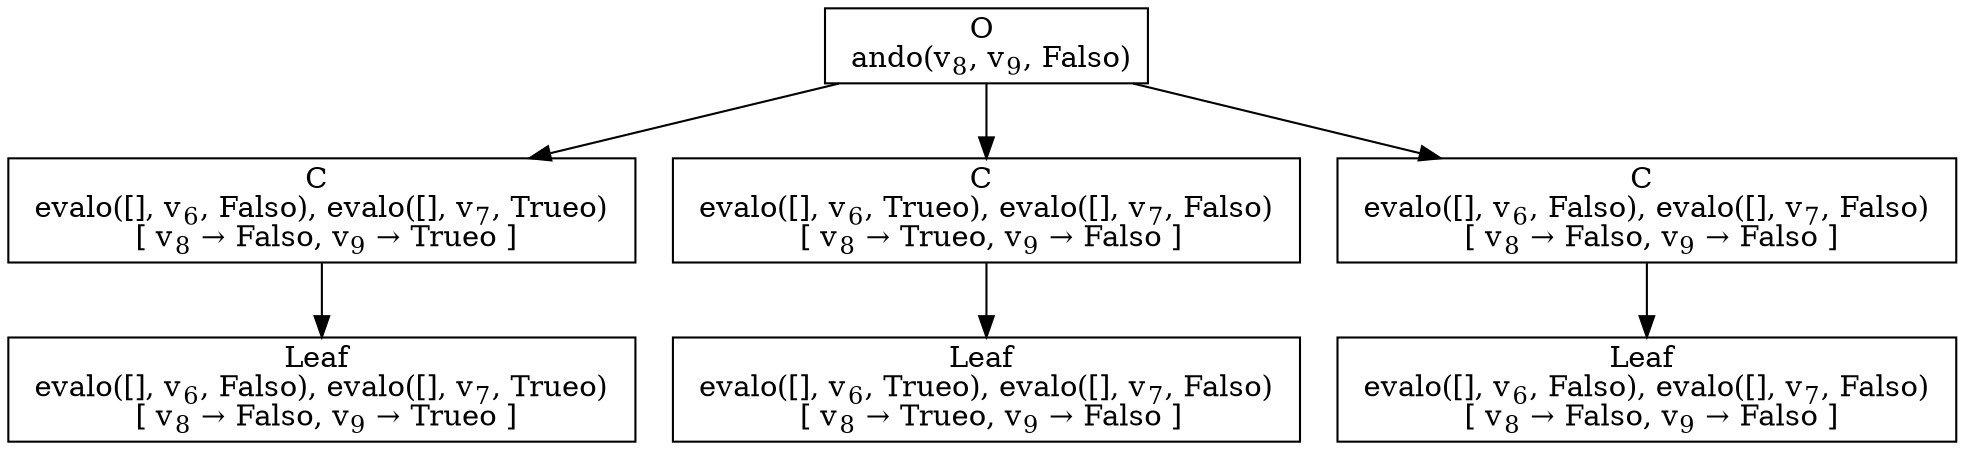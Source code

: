 digraph {
    graph [rankdir=TB
          ,bgcolor=transparent];
    node [shape=box
         ,fillcolor=white
         ,style=filled];
    0 [label=<O <BR/> ando(v<SUB>8</SUB>, v<SUB>9</SUB>, Falso)>];
    1 [label=<C <BR/> evalo([], v<SUB>6</SUB>, Falso), evalo([], v<SUB>7</SUB>, Trueo) <BR/>  [ v<SUB>8</SUB> &rarr; Falso, v<SUB>9</SUB> &rarr; Trueo ] >];
    2 [label=<C <BR/> evalo([], v<SUB>6</SUB>, Trueo), evalo([], v<SUB>7</SUB>, Falso) <BR/>  [ v<SUB>8</SUB> &rarr; Trueo, v<SUB>9</SUB> &rarr; Falso ] >];
    3 [label=<C <BR/> evalo([], v<SUB>6</SUB>, Falso), evalo([], v<SUB>7</SUB>, Falso) <BR/>  [ v<SUB>8</SUB> &rarr; Falso, v<SUB>9</SUB> &rarr; Falso ] >];
    4 [label=<Leaf <BR/> evalo([], v<SUB>6</SUB>, Falso), evalo([], v<SUB>7</SUB>, Trueo) <BR/>  [ v<SUB>8</SUB> &rarr; Falso, v<SUB>9</SUB> &rarr; Trueo ] >];
    5 [label=<Leaf <BR/> evalo([], v<SUB>6</SUB>, Trueo), evalo([], v<SUB>7</SUB>, Falso) <BR/>  [ v<SUB>8</SUB> &rarr; Trueo, v<SUB>9</SUB> &rarr; Falso ] >];
    6 [label=<Leaf <BR/> evalo([], v<SUB>6</SUB>, Falso), evalo([], v<SUB>7</SUB>, Falso) <BR/>  [ v<SUB>8</SUB> &rarr; Falso, v<SUB>9</SUB> &rarr; Falso ] >];
    0 -> 1 [label=""];
    0 -> 2 [label=""];
    0 -> 3 [label=""];
    1 -> 4 [label=""];
    2 -> 5 [label=""];
    3 -> 6 [label=""];
}